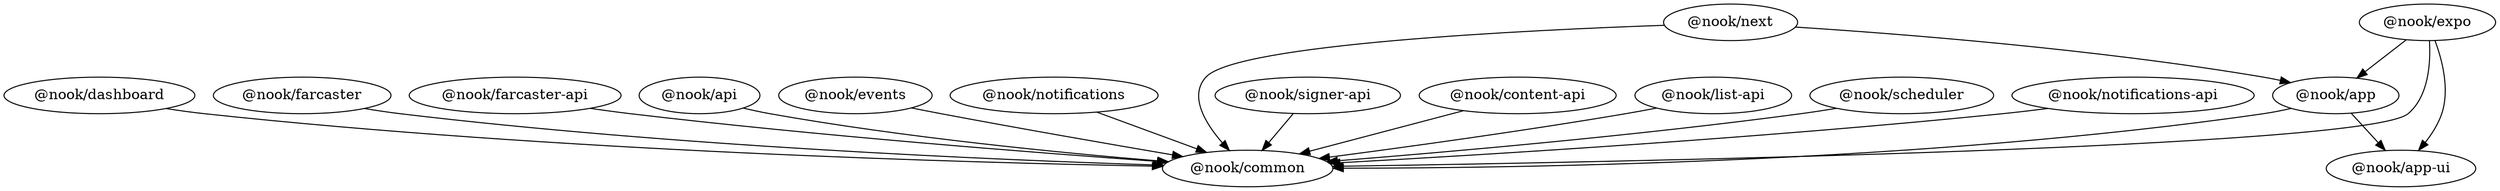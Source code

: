 digraph monorepo_dependencies {
    "@nook/app" -> "@nook/app-ui";
    "@nook/app" -> "@nook/common";
    "@nook/signer-api" -> "@nook/common";
    "@nook/content-api" -> "@nook/common";
    "@nook/list-api" -> "@nook/common";
    "@nook/scheduler" -> "@nook/common";
    "@nook/notifications-api" -> "@nook/common";
    "@nook/dashboard" -> "@nook/common";
    "@nook/farcaster" -> "@nook/common";
    "@nook/farcaster-api" -> "@nook/common";
    "@nook/api" -> "@nook/common";
    "@nook/events" -> "@nook/common";
    "@nook/notifications" -> "@nook/common";
    "@nook/next" -> "@nook/app";
    "@nook/next" -> "@nook/common";
    "@nook/expo" -> "@nook/app";
    "@nook/expo" -> "@nook/app-ui";
    "@nook/expo" -> "@nook/common";
}
